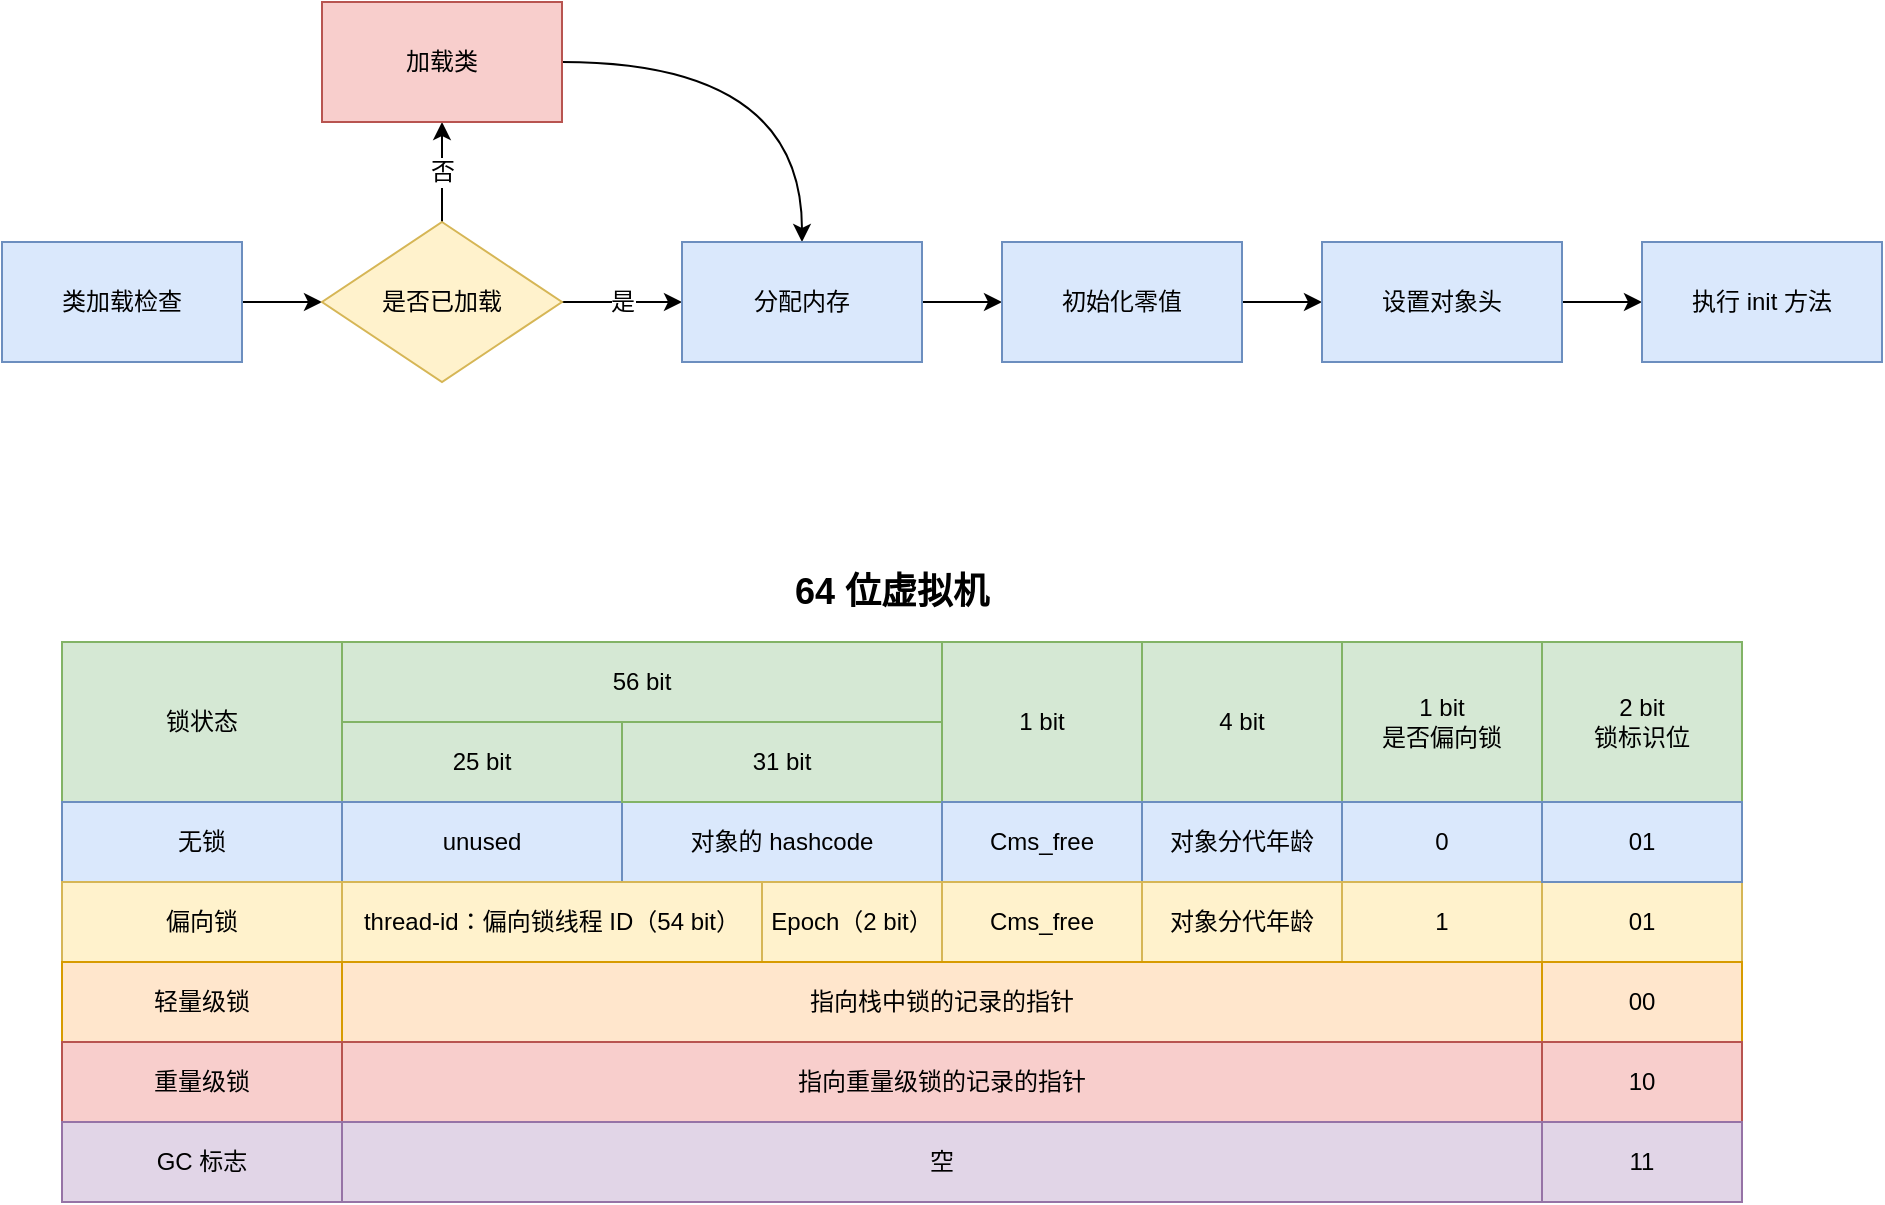 <mxfile version="18.2.0" type="github">
  <diagram id="7as-Vb51-ltIc20VUpxE" name="Page-1">
    <mxGraphModel dx="1186" dy="738" grid="1" gridSize="10" guides="1" tooltips="1" connect="1" arrows="1" fold="1" page="1" pageScale="1" pageWidth="827" pageHeight="1169" math="0" shadow="0">
      <root>
        <mxCell id="0" />
        <mxCell id="1" parent="0" />
        <mxCell id="bJXHiUYmD_q4S1b0u6GX-5" value="" style="edgeStyle=orthogonalEdgeStyle;curved=1;rounded=0;orthogonalLoop=1;jettySize=auto;html=1;fontSize=12;fontColor=#000000;" edge="1" parent="1" source="bJXHiUYmD_q4S1b0u6GX-1" target="bJXHiUYmD_q4S1b0u6GX-4">
          <mxGeometry relative="1" as="geometry" />
        </mxCell>
        <mxCell id="bJXHiUYmD_q4S1b0u6GX-1" value="类加载检查" style="rounded=0;whiteSpace=wrap;html=1;shadow=0;labelBackgroundColor=none;fontSize=12;fillColor=#dae8fc;strokeColor=#6c8ebf;" vertex="1" parent="1">
          <mxGeometry x="120" y="210" width="120" height="60" as="geometry" />
        </mxCell>
        <mxCell id="bJXHiUYmD_q4S1b0u6GX-7" value="否" style="edgeStyle=orthogonalEdgeStyle;curved=1;rounded=0;orthogonalLoop=1;jettySize=auto;html=1;fontSize=12;fontColor=#000000;" edge="1" parent="1" source="bJXHiUYmD_q4S1b0u6GX-4" target="bJXHiUYmD_q4S1b0u6GX-6">
          <mxGeometry relative="1" as="geometry" />
        </mxCell>
        <mxCell id="bJXHiUYmD_q4S1b0u6GX-9" value="是" style="edgeStyle=orthogonalEdgeStyle;curved=1;rounded=0;orthogonalLoop=1;jettySize=auto;html=1;fontSize=12;fontColor=#000000;" edge="1" parent="1" source="bJXHiUYmD_q4S1b0u6GX-4" target="bJXHiUYmD_q4S1b0u6GX-8">
          <mxGeometry relative="1" as="geometry" />
        </mxCell>
        <mxCell id="bJXHiUYmD_q4S1b0u6GX-4" value="是否已加载" style="rhombus;whiteSpace=wrap;html=1;rounded=0;shadow=0;labelBackgroundColor=none;fillColor=#fff2cc;strokeColor=#d6b656;" vertex="1" parent="1">
          <mxGeometry x="280" y="200" width="120" height="80" as="geometry" />
        </mxCell>
        <mxCell id="bJXHiUYmD_q4S1b0u6GX-10" style="edgeStyle=orthogonalEdgeStyle;curved=1;rounded=0;orthogonalLoop=1;jettySize=auto;html=1;exitX=1;exitY=0.5;exitDx=0;exitDy=0;entryX=0.5;entryY=0;entryDx=0;entryDy=0;fontSize=12;fontColor=#000000;" edge="1" parent="1" source="bJXHiUYmD_q4S1b0u6GX-6" target="bJXHiUYmD_q4S1b0u6GX-8">
          <mxGeometry relative="1" as="geometry" />
        </mxCell>
        <mxCell id="bJXHiUYmD_q4S1b0u6GX-6" value="加载类" style="whiteSpace=wrap;html=1;rounded=0;shadow=0;labelBackgroundColor=none;fillColor=#f8cecc;strokeColor=#b85450;" vertex="1" parent="1">
          <mxGeometry x="280" y="90" width="120" height="60" as="geometry" />
        </mxCell>
        <mxCell id="bJXHiUYmD_q4S1b0u6GX-12" value="" style="edgeStyle=orthogonalEdgeStyle;curved=1;rounded=0;orthogonalLoop=1;jettySize=auto;html=1;fontSize=12;fontColor=#000000;" edge="1" parent="1" source="bJXHiUYmD_q4S1b0u6GX-8" target="bJXHiUYmD_q4S1b0u6GX-11">
          <mxGeometry relative="1" as="geometry" />
        </mxCell>
        <mxCell id="bJXHiUYmD_q4S1b0u6GX-8" value="分配内存" style="whiteSpace=wrap;html=1;rounded=0;shadow=0;labelBackgroundColor=none;fillColor=#dae8fc;strokeColor=#6c8ebf;" vertex="1" parent="1">
          <mxGeometry x="460" y="210" width="120" height="60" as="geometry" />
        </mxCell>
        <mxCell id="bJXHiUYmD_q4S1b0u6GX-14" value="" style="edgeStyle=orthogonalEdgeStyle;curved=1;rounded=0;orthogonalLoop=1;jettySize=auto;html=1;fontSize=12;fontColor=#000000;" edge="1" parent="1" source="bJXHiUYmD_q4S1b0u6GX-11" target="bJXHiUYmD_q4S1b0u6GX-13">
          <mxGeometry relative="1" as="geometry" />
        </mxCell>
        <mxCell id="bJXHiUYmD_q4S1b0u6GX-11" value="初始化零值" style="whiteSpace=wrap;html=1;rounded=0;shadow=0;labelBackgroundColor=none;fillColor=#dae8fc;strokeColor=#6c8ebf;" vertex="1" parent="1">
          <mxGeometry x="620" y="210" width="120" height="60" as="geometry" />
        </mxCell>
        <mxCell id="bJXHiUYmD_q4S1b0u6GX-16" value="" style="edgeStyle=orthogonalEdgeStyle;curved=1;rounded=0;orthogonalLoop=1;jettySize=auto;html=1;fontSize=12;fontColor=#000000;" edge="1" parent="1" source="bJXHiUYmD_q4S1b0u6GX-13" target="bJXHiUYmD_q4S1b0u6GX-15">
          <mxGeometry relative="1" as="geometry" />
        </mxCell>
        <mxCell id="bJXHiUYmD_q4S1b0u6GX-13" value="设置对象头" style="whiteSpace=wrap;html=1;rounded=0;shadow=0;labelBackgroundColor=none;fillColor=#dae8fc;strokeColor=#6c8ebf;" vertex="1" parent="1">
          <mxGeometry x="780" y="210" width="120" height="60" as="geometry" />
        </mxCell>
        <mxCell id="bJXHiUYmD_q4S1b0u6GX-15" value="执行 init 方法" style="whiteSpace=wrap;html=1;rounded=0;shadow=0;labelBackgroundColor=none;fillColor=#dae8fc;strokeColor=#6c8ebf;" vertex="1" parent="1">
          <mxGeometry x="940" y="210" width="120" height="60" as="geometry" />
        </mxCell>
        <mxCell id="bJXHiUYmD_q4S1b0u6GX-30" value="锁状态" style="rounded=0;whiteSpace=wrap;html=1;shadow=0;labelBackgroundColor=none;fontSize=12;fillColor=#d5e8d4;strokeColor=#82b366;" vertex="1" parent="1">
          <mxGeometry x="150" y="410" width="140" height="80" as="geometry" />
        </mxCell>
        <mxCell id="bJXHiUYmD_q4S1b0u6GX-31" value="56 bit" style="rounded=0;whiteSpace=wrap;html=1;shadow=0;labelBackgroundColor=none;fontSize=12;fillColor=#d5e8d4;strokeColor=#82b366;" vertex="1" parent="1">
          <mxGeometry x="290" y="410" width="300" height="40" as="geometry" />
        </mxCell>
        <mxCell id="bJXHiUYmD_q4S1b0u6GX-32" value="25 bit" style="rounded=0;whiteSpace=wrap;html=1;shadow=0;labelBackgroundColor=none;fontSize=12;fillColor=#d5e8d4;strokeColor=#82b366;" vertex="1" parent="1">
          <mxGeometry x="290" y="450" width="140" height="40" as="geometry" />
        </mxCell>
        <mxCell id="bJXHiUYmD_q4S1b0u6GX-33" value="无锁" style="rounded=0;whiteSpace=wrap;html=1;shadow=0;labelBackgroundColor=none;fontSize=12;fillColor=#dae8fc;strokeColor=#6c8ebf;" vertex="1" parent="1">
          <mxGeometry x="150" y="490" width="140" height="40" as="geometry" />
        </mxCell>
        <mxCell id="bJXHiUYmD_q4S1b0u6GX-34" value="unused" style="rounded=0;whiteSpace=wrap;html=1;shadow=0;labelBackgroundColor=none;fontSize=12;fillColor=#dae8fc;strokeColor=#6c8ebf;" vertex="1" parent="1">
          <mxGeometry x="290" y="490" width="140" height="40" as="geometry" />
        </mxCell>
        <mxCell id="bJXHiUYmD_q4S1b0u6GX-35" value="对象的 hashcode" style="rounded=0;whiteSpace=wrap;html=1;shadow=0;labelBackgroundColor=none;fontSize=12;fillColor=#dae8fc;strokeColor=#6c8ebf;" vertex="1" parent="1">
          <mxGeometry x="430" y="490" width="160" height="40" as="geometry" />
        </mxCell>
        <mxCell id="bJXHiUYmD_q4S1b0u6GX-36" value="偏向锁" style="rounded=0;whiteSpace=wrap;html=1;shadow=0;labelBackgroundColor=none;fontSize=12;fillColor=#fff2cc;strokeColor=#d6b656;" vertex="1" parent="1">
          <mxGeometry x="150" y="530" width="140" height="40" as="geometry" />
        </mxCell>
        <mxCell id="bJXHiUYmD_q4S1b0u6GX-37" value="thread-id：偏向锁线程 ID（54 bit）" style="rounded=0;whiteSpace=wrap;html=1;shadow=0;labelBackgroundColor=none;fontSize=12;fillColor=#fff2cc;strokeColor=#d6b656;" vertex="1" parent="1">
          <mxGeometry x="290" y="530" width="210" height="40" as="geometry" />
        </mxCell>
        <mxCell id="bJXHiUYmD_q4S1b0u6GX-38" value="Epoch（2 bit）" style="rounded=0;whiteSpace=wrap;html=1;shadow=0;labelBackgroundColor=none;fontSize=12;fillColor=#fff2cc;strokeColor=#d6b656;" vertex="1" parent="1">
          <mxGeometry x="500" y="530" width="90" height="40" as="geometry" />
        </mxCell>
        <mxCell id="bJXHiUYmD_q4S1b0u6GX-39" value="31 bit" style="rounded=0;whiteSpace=wrap;html=1;shadow=0;labelBackgroundColor=none;fontSize=12;fillColor=#d5e8d4;strokeColor=#82b366;" vertex="1" parent="1">
          <mxGeometry x="430" y="450" width="160" height="40" as="geometry" />
        </mxCell>
        <mxCell id="bJXHiUYmD_q4S1b0u6GX-40" value="1 bit" style="rounded=0;whiteSpace=wrap;html=1;shadow=0;labelBackgroundColor=none;fontSize=12;fillColor=#d5e8d4;strokeColor=#82b366;" vertex="1" parent="1">
          <mxGeometry x="590" y="410" width="100" height="80" as="geometry" />
        </mxCell>
        <mxCell id="bJXHiUYmD_q4S1b0u6GX-41" value="Cms_free" style="rounded=0;whiteSpace=wrap;html=1;shadow=0;labelBackgroundColor=none;fontSize=12;fillColor=#dae8fc;strokeColor=#6c8ebf;" vertex="1" parent="1">
          <mxGeometry x="590" y="490" width="100" height="40" as="geometry" />
        </mxCell>
        <mxCell id="bJXHiUYmD_q4S1b0u6GX-42" value="Cms_free" style="rounded=0;whiteSpace=wrap;html=1;shadow=0;labelBackgroundColor=none;fontSize=12;fillColor=#fff2cc;strokeColor=#d6b656;" vertex="1" parent="1">
          <mxGeometry x="590" y="530" width="100" height="40" as="geometry" />
        </mxCell>
        <mxCell id="bJXHiUYmD_q4S1b0u6GX-43" value="4 bit" style="rounded=0;whiteSpace=wrap;html=1;shadow=0;labelBackgroundColor=none;fontSize=12;fillColor=#d5e8d4;strokeColor=#82b366;" vertex="1" parent="1">
          <mxGeometry x="690" y="410" width="100" height="80" as="geometry" />
        </mxCell>
        <mxCell id="bJXHiUYmD_q4S1b0u6GX-44" value="对象分代年龄" style="rounded=0;whiteSpace=wrap;html=1;shadow=0;labelBackgroundColor=none;fontSize=12;fillColor=#dae8fc;strokeColor=#6c8ebf;" vertex="1" parent="1">
          <mxGeometry x="690" y="490" width="100" height="40" as="geometry" />
        </mxCell>
        <mxCell id="bJXHiUYmD_q4S1b0u6GX-45" value="对象分代年龄" style="rounded=0;whiteSpace=wrap;html=1;shadow=0;labelBackgroundColor=none;fontSize=12;fillColor=#fff2cc;strokeColor=#d6b656;" vertex="1" parent="1">
          <mxGeometry x="690" y="530" width="100" height="40" as="geometry" />
        </mxCell>
        <mxCell id="bJXHiUYmD_q4S1b0u6GX-46" value="1 bit&lt;br&gt;是否偏向锁" style="rounded=0;whiteSpace=wrap;html=1;shadow=0;labelBackgroundColor=none;fontSize=12;fillColor=#d5e8d4;strokeColor=#82b366;" vertex="1" parent="1">
          <mxGeometry x="790" y="410" width="100" height="80" as="geometry" />
        </mxCell>
        <mxCell id="bJXHiUYmD_q4S1b0u6GX-47" value="2 bit&lt;br&gt;锁标识位" style="rounded=0;whiteSpace=wrap;html=1;shadow=0;labelBackgroundColor=none;fontSize=12;fillColor=#d5e8d4;strokeColor=#82b366;" vertex="1" parent="1">
          <mxGeometry x="890" y="410" width="100" height="80" as="geometry" />
        </mxCell>
        <mxCell id="bJXHiUYmD_q4S1b0u6GX-48" value="0" style="rounded=0;whiteSpace=wrap;html=1;shadow=0;labelBackgroundColor=none;fontSize=12;fillColor=#dae8fc;strokeColor=#6c8ebf;" vertex="1" parent="1">
          <mxGeometry x="790" y="490" width="100" height="40" as="geometry" />
        </mxCell>
        <mxCell id="bJXHiUYmD_q4S1b0u6GX-49" value="1" style="rounded=0;whiteSpace=wrap;html=1;shadow=0;labelBackgroundColor=none;fontSize=12;fillColor=#fff2cc;strokeColor=#d6b656;" vertex="1" parent="1">
          <mxGeometry x="790" y="530" width="100" height="40" as="geometry" />
        </mxCell>
        <mxCell id="bJXHiUYmD_q4S1b0u6GX-50" value="01" style="rounded=0;whiteSpace=wrap;html=1;shadow=0;labelBackgroundColor=none;fontSize=12;fillColor=#fff2cc;strokeColor=#d6b656;" vertex="1" parent="1">
          <mxGeometry x="890" y="530" width="100" height="40" as="geometry" />
        </mxCell>
        <mxCell id="bJXHiUYmD_q4S1b0u6GX-51" value="01" style="rounded=0;whiteSpace=wrap;html=1;shadow=0;labelBackgroundColor=none;fontSize=12;fillColor=#dae8fc;strokeColor=#6c8ebf;" vertex="1" parent="1">
          <mxGeometry x="890" y="490" width="100" height="40" as="geometry" />
        </mxCell>
        <mxCell id="bJXHiUYmD_q4S1b0u6GX-52" value="轻量级锁" style="rounded=0;whiteSpace=wrap;html=1;shadow=0;labelBackgroundColor=none;fontSize=12;fillColor=#ffe6cc;strokeColor=#d79b00;" vertex="1" parent="1">
          <mxGeometry x="150" y="570" width="140" height="40" as="geometry" />
        </mxCell>
        <mxCell id="bJXHiUYmD_q4S1b0u6GX-53" value="指向栈中锁的记录的指针" style="rounded=0;whiteSpace=wrap;html=1;shadow=0;labelBackgroundColor=none;fontSize=12;fillColor=#ffe6cc;strokeColor=#d79b00;" vertex="1" parent="1">
          <mxGeometry x="290" y="570" width="600" height="40" as="geometry" />
        </mxCell>
        <mxCell id="bJXHiUYmD_q4S1b0u6GX-54" value="00" style="rounded=0;whiteSpace=wrap;html=1;shadow=0;labelBackgroundColor=none;fontSize=12;fillColor=#ffe6cc;strokeColor=#d79b00;" vertex="1" parent="1">
          <mxGeometry x="890" y="570" width="100" height="40" as="geometry" />
        </mxCell>
        <mxCell id="bJXHiUYmD_q4S1b0u6GX-55" value="重量级锁" style="rounded=0;whiteSpace=wrap;html=1;shadow=0;labelBackgroundColor=none;fontSize=12;fillColor=#f8cecc;strokeColor=#b85450;" vertex="1" parent="1">
          <mxGeometry x="150" y="610" width="140" height="40" as="geometry" />
        </mxCell>
        <mxCell id="bJXHiUYmD_q4S1b0u6GX-56" value="指向重量级锁的记录的指针" style="rounded=0;whiteSpace=wrap;html=1;shadow=0;labelBackgroundColor=none;fontSize=12;fillColor=#f8cecc;strokeColor=#b85450;" vertex="1" parent="1">
          <mxGeometry x="290" y="610" width="600" height="40" as="geometry" />
        </mxCell>
        <mxCell id="bJXHiUYmD_q4S1b0u6GX-57" value="10" style="rounded=0;whiteSpace=wrap;html=1;shadow=0;labelBackgroundColor=none;fontSize=12;fillColor=#f8cecc;strokeColor=#b85450;" vertex="1" parent="1">
          <mxGeometry x="890" y="610" width="100" height="40" as="geometry" />
        </mxCell>
        <mxCell id="bJXHiUYmD_q4S1b0u6GX-60" value="GC 标志" style="rounded=0;whiteSpace=wrap;html=1;shadow=0;labelBackgroundColor=none;fontSize=12;fillColor=#e1d5e7;strokeColor=#9673a6;" vertex="1" parent="1">
          <mxGeometry x="150" y="650" width="140" height="40" as="geometry" />
        </mxCell>
        <mxCell id="bJXHiUYmD_q4S1b0u6GX-61" value="空" style="rounded=0;whiteSpace=wrap;html=1;shadow=0;labelBackgroundColor=none;fontSize=12;fillColor=#e1d5e7;strokeColor=#9673a6;" vertex="1" parent="1">
          <mxGeometry x="290" y="650" width="600" height="40" as="geometry" />
        </mxCell>
        <mxCell id="bJXHiUYmD_q4S1b0u6GX-62" value="11" style="rounded=0;whiteSpace=wrap;html=1;shadow=0;labelBackgroundColor=none;fontSize=12;fillColor=#e1d5e7;strokeColor=#9673a6;" vertex="1" parent="1">
          <mxGeometry x="890" y="650" width="100" height="40" as="geometry" />
        </mxCell>
        <mxCell id="bJXHiUYmD_q4S1b0u6GX-63" value="64 位虚拟机" style="text;html=1;strokeColor=none;fillColor=none;align=center;verticalAlign=middle;whiteSpace=wrap;rounded=0;shadow=0;labelBackgroundColor=none;fontSize=18;fontColor=#000000;fontStyle=1" vertex="1" parent="1">
          <mxGeometry x="490" y="370" width="150" height="30" as="geometry" />
        </mxCell>
      </root>
    </mxGraphModel>
  </diagram>
</mxfile>
